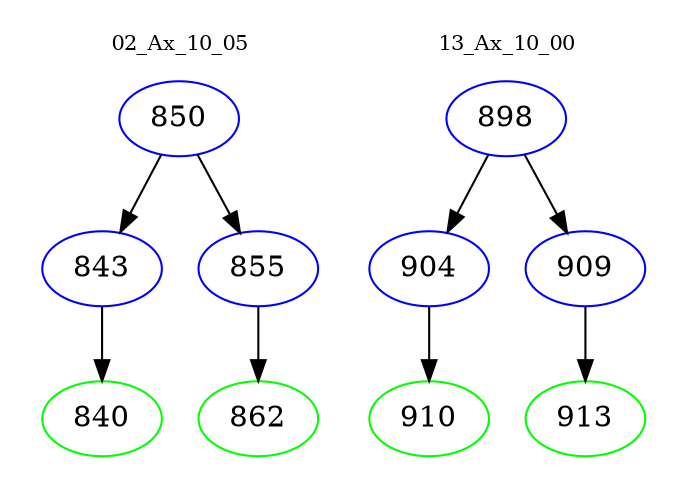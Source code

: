 digraph{
subgraph cluster_0 {
color = white
label = "02_Ax_10_05";
fontsize=10;
T0_850 [label="850", color="blue"]
T0_850 -> T0_843 [color="black"]
T0_843 [label="843", color="blue"]
T0_843 -> T0_840 [color="black"]
T0_840 [label="840", color="green"]
T0_850 -> T0_855 [color="black"]
T0_855 [label="855", color="blue"]
T0_855 -> T0_862 [color="black"]
T0_862 [label="862", color="green"]
}
subgraph cluster_1 {
color = white
label = "13_Ax_10_00";
fontsize=10;
T1_898 [label="898", color="blue"]
T1_898 -> T1_904 [color="black"]
T1_904 [label="904", color="blue"]
T1_904 -> T1_910 [color="black"]
T1_910 [label="910", color="green"]
T1_898 -> T1_909 [color="black"]
T1_909 [label="909", color="blue"]
T1_909 -> T1_913 [color="black"]
T1_913 [label="913", color="green"]
}
}

